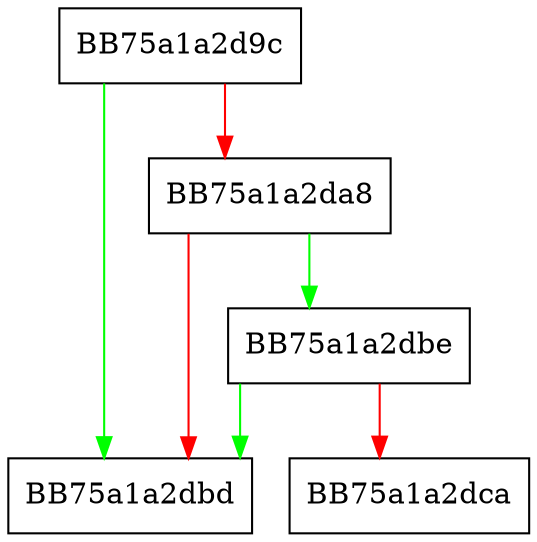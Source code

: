 digraph mark_UT_flag {
  node [shape="box"];
  graph [splines=ortho];
  BB75a1a2d9c -> BB75a1a2dbd [color="green"];
  BB75a1a2d9c -> BB75a1a2da8 [color="red"];
  BB75a1a2da8 -> BB75a1a2dbe [color="green"];
  BB75a1a2da8 -> BB75a1a2dbd [color="red"];
  BB75a1a2dbe -> BB75a1a2dbd [color="green"];
  BB75a1a2dbe -> BB75a1a2dca [color="red"];
}